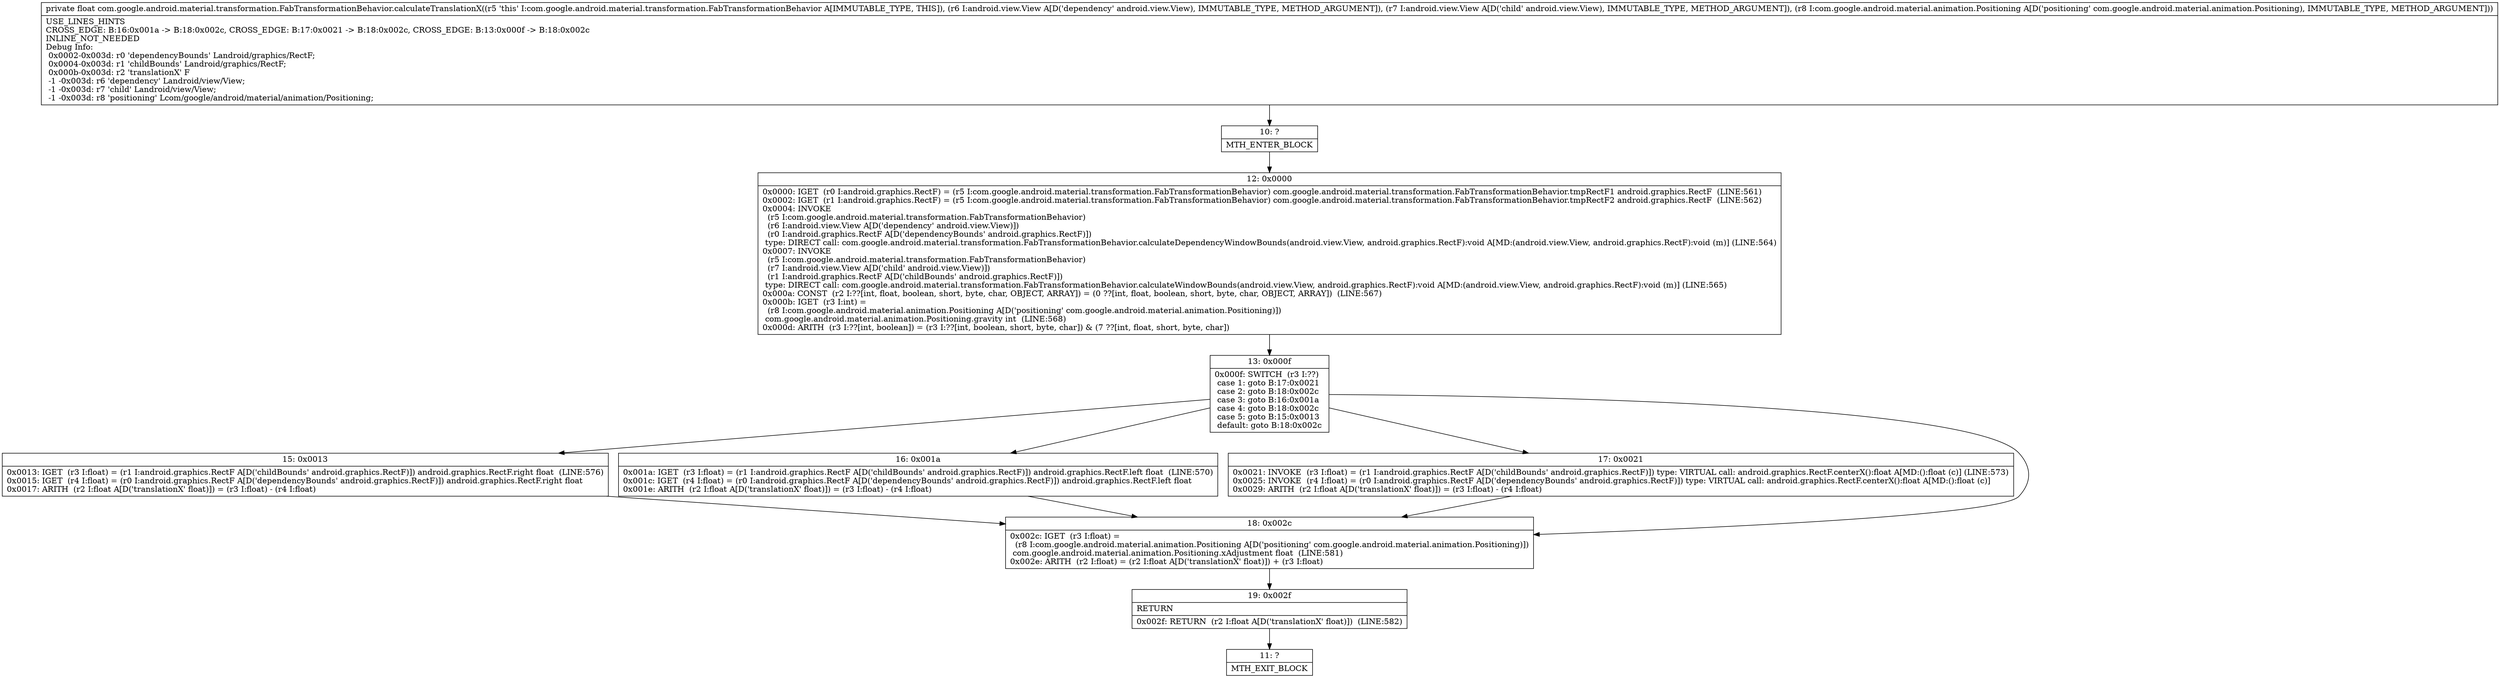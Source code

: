 digraph "CFG forcom.google.android.material.transformation.FabTransformationBehavior.calculateTranslationX(Landroid\/view\/View;Landroid\/view\/View;Lcom\/google\/android\/material\/animation\/Positioning;)F" {
Node_10 [shape=record,label="{10\:\ ?|MTH_ENTER_BLOCK\l}"];
Node_12 [shape=record,label="{12\:\ 0x0000|0x0000: IGET  (r0 I:android.graphics.RectF) = (r5 I:com.google.android.material.transformation.FabTransformationBehavior) com.google.android.material.transformation.FabTransformationBehavior.tmpRectF1 android.graphics.RectF  (LINE:561)\l0x0002: IGET  (r1 I:android.graphics.RectF) = (r5 I:com.google.android.material.transformation.FabTransformationBehavior) com.google.android.material.transformation.FabTransformationBehavior.tmpRectF2 android.graphics.RectF  (LINE:562)\l0x0004: INVOKE  \l  (r5 I:com.google.android.material.transformation.FabTransformationBehavior)\l  (r6 I:android.view.View A[D('dependency' android.view.View)])\l  (r0 I:android.graphics.RectF A[D('dependencyBounds' android.graphics.RectF)])\l type: DIRECT call: com.google.android.material.transformation.FabTransformationBehavior.calculateDependencyWindowBounds(android.view.View, android.graphics.RectF):void A[MD:(android.view.View, android.graphics.RectF):void (m)] (LINE:564)\l0x0007: INVOKE  \l  (r5 I:com.google.android.material.transformation.FabTransformationBehavior)\l  (r7 I:android.view.View A[D('child' android.view.View)])\l  (r1 I:android.graphics.RectF A[D('childBounds' android.graphics.RectF)])\l type: DIRECT call: com.google.android.material.transformation.FabTransformationBehavior.calculateWindowBounds(android.view.View, android.graphics.RectF):void A[MD:(android.view.View, android.graphics.RectF):void (m)] (LINE:565)\l0x000a: CONST  (r2 I:??[int, float, boolean, short, byte, char, OBJECT, ARRAY]) = (0 ??[int, float, boolean, short, byte, char, OBJECT, ARRAY])  (LINE:567)\l0x000b: IGET  (r3 I:int) = \l  (r8 I:com.google.android.material.animation.Positioning A[D('positioning' com.google.android.material.animation.Positioning)])\l com.google.android.material.animation.Positioning.gravity int  (LINE:568)\l0x000d: ARITH  (r3 I:??[int, boolean]) = (r3 I:??[int, boolean, short, byte, char]) & (7 ??[int, float, short, byte, char]) \l}"];
Node_13 [shape=record,label="{13\:\ 0x000f|0x000f: SWITCH  (r3 I:??)\l case 1: goto B:17:0x0021\l case 2: goto B:18:0x002c\l case 3: goto B:16:0x001a\l case 4: goto B:18:0x002c\l case 5: goto B:15:0x0013\l default: goto B:18:0x002c \l}"];
Node_15 [shape=record,label="{15\:\ 0x0013|0x0013: IGET  (r3 I:float) = (r1 I:android.graphics.RectF A[D('childBounds' android.graphics.RectF)]) android.graphics.RectF.right float  (LINE:576)\l0x0015: IGET  (r4 I:float) = (r0 I:android.graphics.RectF A[D('dependencyBounds' android.graphics.RectF)]) android.graphics.RectF.right float \l0x0017: ARITH  (r2 I:float A[D('translationX' float)]) = (r3 I:float) \- (r4 I:float) \l}"];
Node_16 [shape=record,label="{16\:\ 0x001a|0x001a: IGET  (r3 I:float) = (r1 I:android.graphics.RectF A[D('childBounds' android.graphics.RectF)]) android.graphics.RectF.left float  (LINE:570)\l0x001c: IGET  (r4 I:float) = (r0 I:android.graphics.RectF A[D('dependencyBounds' android.graphics.RectF)]) android.graphics.RectF.left float \l0x001e: ARITH  (r2 I:float A[D('translationX' float)]) = (r3 I:float) \- (r4 I:float) \l}"];
Node_17 [shape=record,label="{17\:\ 0x0021|0x0021: INVOKE  (r3 I:float) = (r1 I:android.graphics.RectF A[D('childBounds' android.graphics.RectF)]) type: VIRTUAL call: android.graphics.RectF.centerX():float A[MD:():float (c)] (LINE:573)\l0x0025: INVOKE  (r4 I:float) = (r0 I:android.graphics.RectF A[D('dependencyBounds' android.graphics.RectF)]) type: VIRTUAL call: android.graphics.RectF.centerX():float A[MD:():float (c)]\l0x0029: ARITH  (r2 I:float A[D('translationX' float)]) = (r3 I:float) \- (r4 I:float) \l}"];
Node_18 [shape=record,label="{18\:\ 0x002c|0x002c: IGET  (r3 I:float) = \l  (r8 I:com.google.android.material.animation.Positioning A[D('positioning' com.google.android.material.animation.Positioning)])\l com.google.android.material.animation.Positioning.xAdjustment float  (LINE:581)\l0x002e: ARITH  (r2 I:float) = (r2 I:float A[D('translationX' float)]) + (r3 I:float) \l}"];
Node_19 [shape=record,label="{19\:\ 0x002f|RETURN\l|0x002f: RETURN  (r2 I:float A[D('translationX' float)])  (LINE:582)\l}"];
Node_11 [shape=record,label="{11\:\ ?|MTH_EXIT_BLOCK\l}"];
MethodNode[shape=record,label="{private float com.google.android.material.transformation.FabTransformationBehavior.calculateTranslationX((r5 'this' I:com.google.android.material.transformation.FabTransformationBehavior A[IMMUTABLE_TYPE, THIS]), (r6 I:android.view.View A[D('dependency' android.view.View), IMMUTABLE_TYPE, METHOD_ARGUMENT]), (r7 I:android.view.View A[D('child' android.view.View), IMMUTABLE_TYPE, METHOD_ARGUMENT]), (r8 I:com.google.android.material.animation.Positioning A[D('positioning' com.google.android.material.animation.Positioning), IMMUTABLE_TYPE, METHOD_ARGUMENT]))  | USE_LINES_HINTS\lCROSS_EDGE: B:16:0x001a \-\> B:18:0x002c, CROSS_EDGE: B:17:0x0021 \-\> B:18:0x002c, CROSS_EDGE: B:13:0x000f \-\> B:18:0x002c\lINLINE_NOT_NEEDED\lDebug Info:\l  0x0002\-0x003d: r0 'dependencyBounds' Landroid\/graphics\/RectF;\l  0x0004\-0x003d: r1 'childBounds' Landroid\/graphics\/RectF;\l  0x000b\-0x003d: r2 'translationX' F\l  \-1 \-0x003d: r6 'dependency' Landroid\/view\/View;\l  \-1 \-0x003d: r7 'child' Landroid\/view\/View;\l  \-1 \-0x003d: r8 'positioning' Lcom\/google\/android\/material\/animation\/Positioning;\l}"];
MethodNode -> Node_10;Node_10 -> Node_12;
Node_12 -> Node_13;
Node_13 -> Node_15;
Node_13 -> Node_16;
Node_13 -> Node_17;
Node_13 -> Node_18;
Node_15 -> Node_18;
Node_16 -> Node_18;
Node_17 -> Node_18;
Node_18 -> Node_19;
Node_19 -> Node_11;
}

